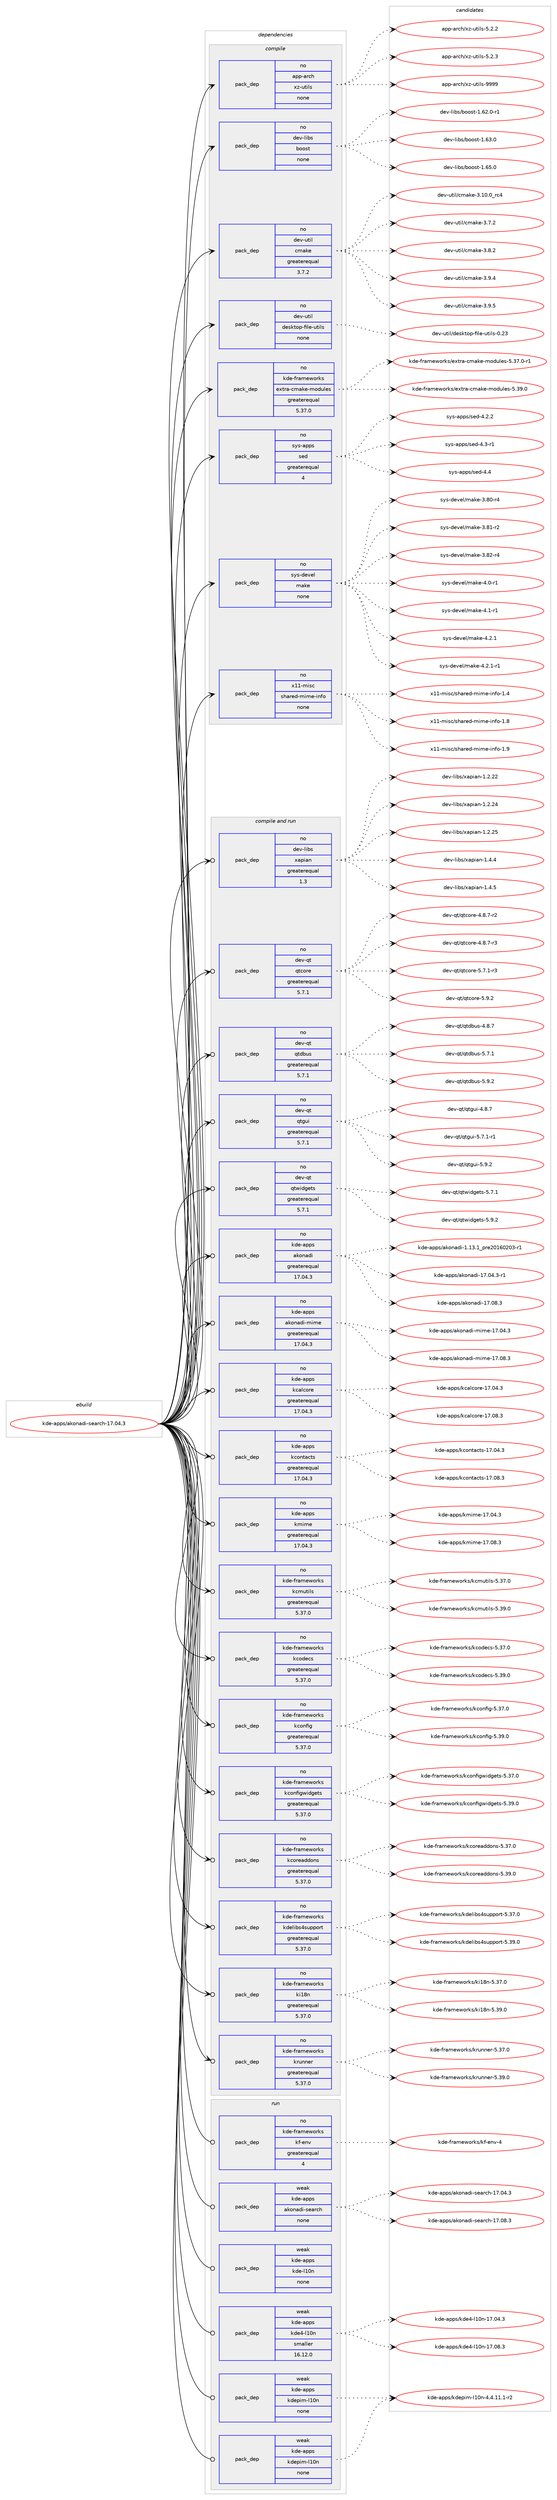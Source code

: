 digraph prolog {

# *************
# Graph options
# *************

newrank=true;
concentrate=true;
compound=true;
graph [rankdir=LR,fontname=Helvetica,fontsize=10,ranksep=1.5];#, ranksep=2.5, nodesep=0.2];
edge  [arrowhead=vee];
node  [fontname=Helvetica,fontsize=10];

# **********
# The ebuild
# **********

subgraph cluster_leftcol {
color=gray;
rank=same;
label=<<i>ebuild</i>>;
id [label="kde-apps/akonadi-search-17.04.3", color=red, width=4, href="../kde-apps/akonadi-search-17.04.3.svg"];
}

# ****************
# The dependencies
# ****************

subgraph cluster_midcol {
color=gray;
label=<<i>dependencies</i>>;
subgraph cluster_compile {
fillcolor="#eeeeee";
style=filled;
label=<<i>compile</i>>;
subgraph pack226212 {
dependency313511 [label=<<TABLE BORDER="0" CELLBORDER="1" CELLSPACING="0" CELLPADDING="4" WIDTH="220"><TR><TD ROWSPAN="6" CELLPADDING="30">pack_dep</TD></TR><TR><TD WIDTH="110">no</TD></TR><TR><TD>app-arch</TD></TR><TR><TD>xz-utils</TD></TR><TR><TD>none</TD></TR><TR><TD></TD></TR></TABLE>>, shape=none, color=blue];
}
id:e -> dependency313511:w [weight=20,style="solid",arrowhead="vee"];
subgraph pack226213 {
dependency313512 [label=<<TABLE BORDER="0" CELLBORDER="1" CELLSPACING="0" CELLPADDING="4" WIDTH="220"><TR><TD ROWSPAN="6" CELLPADDING="30">pack_dep</TD></TR><TR><TD WIDTH="110">no</TD></TR><TR><TD>dev-libs</TD></TR><TR><TD>boost</TD></TR><TR><TD>none</TD></TR><TR><TD></TD></TR></TABLE>>, shape=none, color=blue];
}
id:e -> dependency313512:w [weight=20,style="solid",arrowhead="vee"];
subgraph pack226214 {
dependency313513 [label=<<TABLE BORDER="0" CELLBORDER="1" CELLSPACING="0" CELLPADDING="4" WIDTH="220"><TR><TD ROWSPAN="6" CELLPADDING="30">pack_dep</TD></TR><TR><TD WIDTH="110">no</TD></TR><TR><TD>dev-util</TD></TR><TR><TD>cmake</TD></TR><TR><TD>greaterequal</TD></TR><TR><TD>3.7.2</TD></TR></TABLE>>, shape=none, color=blue];
}
id:e -> dependency313513:w [weight=20,style="solid",arrowhead="vee"];
subgraph pack226215 {
dependency313514 [label=<<TABLE BORDER="0" CELLBORDER="1" CELLSPACING="0" CELLPADDING="4" WIDTH="220"><TR><TD ROWSPAN="6" CELLPADDING="30">pack_dep</TD></TR><TR><TD WIDTH="110">no</TD></TR><TR><TD>dev-util</TD></TR><TR><TD>desktop-file-utils</TD></TR><TR><TD>none</TD></TR><TR><TD></TD></TR></TABLE>>, shape=none, color=blue];
}
id:e -> dependency313514:w [weight=20,style="solid",arrowhead="vee"];
subgraph pack226216 {
dependency313515 [label=<<TABLE BORDER="0" CELLBORDER="1" CELLSPACING="0" CELLPADDING="4" WIDTH="220"><TR><TD ROWSPAN="6" CELLPADDING="30">pack_dep</TD></TR><TR><TD WIDTH="110">no</TD></TR><TR><TD>kde-frameworks</TD></TR><TR><TD>extra-cmake-modules</TD></TR><TR><TD>greaterequal</TD></TR><TR><TD>5.37.0</TD></TR></TABLE>>, shape=none, color=blue];
}
id:e -> dependency313515:w [weight=20,style="solid",arrowhead="vee"];
subgraph pack226217 {
dependency313516 [label=<<TABLE BORDER="0" CELLBORDER="1" CELLSPACING="0" CELLPADDING="4" WIDTH="220"><TR><TD ROWSPAN="6" CELLPADDING="30">pack_dep</TD></TR><TR><TD WIDTH="110">no</TD></TR><TR><TD>sys-apps</TD></TR><TR><TD>sed</TD></TR><TR><TD>greaterequal</TD></TR><TR><TD>4</TD></TR></TABLE>>, shape=none, color=blue];
}
id:e -> dependency313516:w [weight=20,style="solid",arrowhead="vee"];
subgraph pack226218 {
dependency313517 [label=<<TABLE BORDER="0" CELLBORDER="1" CELLSPACING="0" CELLPADDING="4" WIDTH="220"><TR><TD ROWSPAN="6" CELLPADDING="30">pack_dep</TD></TR><TR><TD WIDTH="110">no</TD></TR><TR><TD>sys-devel</TD></TR><TR><TD>make</TD></TR><TR><TD>none</TD></TR><TR><TD></TD></TR></TABLE>>, shape=none, color=blue];
}
id:e -> dependency313517:w [weight=20,style="solid",arrowhead="vee"];
subgraph pack226219 {
dependency313518 [label=<<TABLE BORDER="0" CELLBORDER="1" CELLSPACING="0" CELLPADDING="4" WIDTH="220"><TR><TD ROWSPAN="6" CELLPADDING="30">pack_dep</TD></TR><TR><TD WIDTH="110">no</TD></TR><TR><TD>x11-misc</TD></TR><TR><TD>shared-mime-info</TD></TR><TR><TD>none</TD></TR><TR><TD></TD></TR></TABLE>>, shape=none, color=blue];
}
id:e -> dependency313518:w [weight=20,style="solid",arrowhead="vee"];
}
subgraph cluster_compileandrun {
fillcolor="#eeeeee";
style=filled;
label=<<i>compile and run</i>>;
subgraph pack226220 {
dependency313519 [label=<<TABLE BORDER="0" CELLBORDER="1" CELLSPACING="0" CELLPADDING="4" WIDTH="220"><TR><TD ROWSPAN="6" CELLPADDING="30">pack_dep</TD></TR><TR><TD WIDTH="110">no</TD></TR><TR><TD>dev-libs</TD></TR><TR><TD>xapian</TD></TR><TR><TD>greaterequal</TD></TR><TR><TD>1.3</TD></TR></TABLE>>, shape=none, color=blue];
}
id:e -> dependency313519:w [weight=20,style="solid",arrowhead="odotvee"];
subgraph pack226221 {
dependency313520 [label=<<TABLE BORDER="0" CELLBORDER="1" CELLSPACING="0" CELLPADDING="4" WIDTH="220"><TR><TD ROWSPAN="6" CELLPADDING="30">pack_dep</TD></TR><TR><TD WIDTH="110">no</TD></TR><TR><TD>dev-qt</TD></TR><TR><TD>qtcore</TD></TR><TR><TD>greaterequal</TD></TR><TR><TD>5.7.1</TD></TR></TABLE>>, shape=none, color=blue];
}
id:e -> dependency313520:w [weight=20,style="solid",arrowhead="odotvee"];
subgraph pack226222 {
dependency313521 [label=<<TABLE BORDER="0" CELLBORDER="1" CELLSPACING="0" CELLPADDING="4" WIDTH="220"><TR><TD ROWSPAN="6" CELLPADDING="30">pack_dep</TD></TR><TR><TD WIDTH="110">no</TD></TR><TR><TD>dev-qt</TD></TR><TR><TD>qtdbus</TD></TR><TR><TD>greaterequal</TD></TR><TR><TD>5.7.1</TD></TR></TABLE>>, shape=none, color=blue];
}
id:e -> dependency313521:w [weight=20,style="solid",arrowhead="odotvee"];
subgraph pack226223 {
dependency313522 [label=<<TABLE BORDER="0" CELLBORDER="1" CELLSPACING="0" CELLPADDING="4" WIDTH="220"><TR><TD ROWSPAN="6" CELLPADDING="30">pack_dep</TD></TR><TR><TD WIDTH="110">no</TD></TR><TR><TD>dev-qt</TD></TR><TR><TD>qtgui</TD></TR><TR><TD>greaterequal</TD></TR><TR><TD>5.7.1</TD></TR></TABLE>>, shape=none, color=blue];
}
id:e -> dependency313522:w [weight=20,style="solid",arrowhead="odotvee"];
subgraph pack226224 {
dependency313523 [label=<<TABLE BORDER="0" CELLBORDER="1" CELLSPACING="0" CELLPADDING="4" WIDTH="220"><TR><TD ROWSPAN="6" CELLPADDING="30">pack_dep</TD></TR><TR><TD WIDTH="110">no</TD></TR><TR><TD>dev-qt</TD></TR><TR><TD>qtwidgets</TD></TR><TR><TD>greaterequal</TD></TR><TR><TD>5.7.1</TD></TR></TABLE>>, shape=none, color=blue];
}
id:e -> dependency313523:w [weight=20,style="solid",arrowhead="odotvee"];
subgraph pack226225 {
dependency313524 [label=<<TABLE BORDER="0" CELLBORDER="1" CELLSPACING="0" CELLPADDING="4" WIDTH="220"><TR><TD ROWSPAN="6" CELLPADDING="30">pack_dep</TD></TR><TR><TD WIDTH="110">no</TD></TR><TR><TD>kde-apps</TD></TR><TR><TD>akonadi</TD></TR><TR><TD>greaterequal</TD></TR><TR><TD>17.04.3</TD></TR></TABLE>>, shape=none, color=blue];
}
id:e -> dependency313524:w [weight=20,style="solid",arrowhead="odotvee"];
subgraph pack226226 {
dependency313525 [label=<<TABLE BORDER="0" CELLBORDER="1" CELLSPACING="0" CELLPADDING="4" WIDTH="220"><TR><TD ROWSPAN="6" CELLPADDING="30">pack_dep</TD></TR><TR><TD WIDTH="110">no</TD></TR><TR><TD>kde-apps</TD></TR><TR><TD>akonadi-mime</TD></TR><TR><TD>greaterequal</TD></TR><TR><TD>17.04.3</TD></TR></TABLE>>, shape=none, color=blue];
}
id:e -> dependency313525:w [weight=20,style="solid",arrowhead="odotvee"];
subgraph pack226227 {
dependency313526 [label=<<TABLE BORDER="0" CELLBORDER="1" CELLSPACING="0" CELLPADDING="4" WIDTH="220"><TR><TD ROWSPAN="6" CELLPADDING="30">pack_dep</TD></TR><TR><TD WIDTH="110">no</TD></TR><TR><TD>kde-apps</TD></TR><TR><TD>kcalcore</TD></TR><TR><TD>greaterequal</TD></TR><TR><TD>17.04.3</TD></TR></TABLE>>, shape=none, color=blue];
}
id:e -> dependency313526:w [weight=20,style="solid",arrowhead="odotvee"];
subgraph pack226228 {
dependency313527 [label=<<TABLE BORDER="0" CELLBORDER="1" CELLSPACING="0" CELLPADDING="4" WIDTH="220"><TR><TD ROWSPAN="6" CELLPADDING="30">pack_dep</TD></TR><TR><TD WIDTH="110">no</TD></TR><TR><TD>kde-apps</TD></TR><TR><TD>kcontacts</TD></TR><TR><TD>greaterequal</TD></TR><TR><TD>17.04.3</TD></TR></TABLE>>, shape=none, color=blue];
}
id:e -> dependency313527:w [weight=20,style="solid",arrowhead="odotvee"];
subgraph pack226229 {
dependency313528 [label=<<TABLE BORDER="0" CELLBORDER="1" CELLSPACING="0" CELLPADDING="4" WIDTH="220"><TR><TD ROWSPAN="6" CELLPADDING="30">pack_dep</TD></TR><TR><TD WIDTH="110">no</TD></TR><TR><TD>kde-apps</TD></TR><TR><TD>kmime</TD></TR><TR><TD>greaterequal</TD></TR><TR><TD>17.04.3</TD></TR></TABLE>>, shape=none, color=blue];
}
id:e -> dependency313528:w [weight=20,style="solid",arrowhead="odotvee"];
subgraph pack226230 {
dependency313529 [label=<<TABLE BORDER="0" CELLBORDER="1" CELLSPACING="0" CELLPADDING="4" WIDTH="220"><TR><TD ROWSPAN="6" CELLPADDING="30">pack_dep</TD></TR><TR><TD WIDTH="110">no</TD></TR><TR><TD>kde-frameworks</TD></TR><TR><TD>kcmutils</TD></TR><TR><TD>greaterequal</TD></TR><TR><TD>5.37.0</TD></TR></TABLE>>, shape=none, color=blue];
}
id:e -> dependency313529:w [weight=20,style="solid",arrowhead="odotvee"];
subgraph pack226231 {
dependency313530 [label=<<TABLE BORDER="0" CELLBORDER="1" CELLSPACING="0" CELLPADDING="4" WIDTH="220"><TR><TD ROWSPAN="6" CELLPADDING="30">pack_dep</TD></TR><TR><TD WIDTH="110">no</TD></TR><TR><TD>kde-frameworks</TD></TR><TR><TD>kcodecs</TD></TR><TR><TD>greaterequal</TD></TR><TR><TD>5.37.0</TD></TR></TABLE>>, shape=none, color=blue];
}
id:e -> dependency313530:w [weight=20,style="solid",arrowhead="odotvee"];
subgraph pack226232 {
dependency313531 [label=<<TABLE BORDER="0" CELLBORDER="1" CELLSPACING="0" CELLPADDING="4" WIDTH="220"><TR><TD ROWSPAN="6" CELLPADDING="30">pack_dep</TD></TR><TR><TD WIDTH="110">no</TD></TR><TR><TD>kde-frameworks</TD></TR><TR><TD>kconfig</TD></TR><TR><TD>greaterequal</TD></TR><TR><TD>5.37.0</TD></TR></TABLE>>, shape=none, color=blue];
}
id:e -> dependency313531:w [weight=20,style="solid",arrowhead="odotvee"];
subgraph pack226233 {
dependency313532 [label=<<TABLE BORDER="0" CELLBORDER="1" CELLSPACING="0" CELLPADDING="4" WIDTH="220"><TR><TD ROWSPAN="6" CELLPADDING="30">pack_dep</TD></TR><TR><TD WIDTH="110">no</TD></TR><TR><TD>kde-frameworks</TD></TR><TR><TD>kconfigwidgets</TD></TR><TR><TD>greaterequal</TD></TR><TR><TD>5.37.0</TD></TR></TABLE>>, shape=none, color=blue];
}
id:e -> dependency313532:w [weight=20,style="solid",arrowhead="odotvee"];
subgraph pack226234 {
dependency313533 [label=<<TABLE BORDER="0" CELLBORDER="1" CELLSPACING="0" CELLPADDING="4" WIDTH="220"><TR><TD ROWSPAN="6" CELLPADDING="30">pack_dep</TD></TR><TR><TD WIDTH="110">no</TD></TR><TR><TD>kde-frameworks</TD></TR><TR><TD>kcoreaddons</TD></TR><TR><TD>greaterequal</TD></TR><TR><TD>5.37.0</TD></TR></TABLE>>, shape=none, color=blue];
}
id:e -> dependency313533:w [weight=20,style="solid",arrowhead="odotvee"];
subgraph pack226235 {
dependency313534 [label=<<TABLE BORDER="0" CELLBORDER="1" CELLSPACING="0" CELLPADDING="4" WIDTH="220"><TR><TD ROWSPAN="6" CELLPADDING="30">pack_dep</TD></TR><TR><TD WIDTH="110">no</TD></TR><TR><TD>kde-frameworks</TD></TR><TR><TD>kdelibs4support</TD></TR><TR><TD>greaterequal</TD></TR><TR><TD>5.37.0</TD></TR></TABLE>>, shape=none, color=blue];
}
id:e -> dependency313534:w [weight=20,style="solid",arrowhead="odotvee"];
subgraph pack226236 {
dependency313535 [label=<<TABLE BORDER="0" CELLBORDER="1" CELLSPACING="0" CELLPADDING="4" WIDTH="220"><TR><TD ROWSPAN="6" CELLPADDING="30">pack_dep</TD></TR><TR><TD WIDTH="110">no</TD></TR><TR><TD>kde-frameworks</TD></TR><TR><TD>ki18n</TD></TR><TR><TD>greaterequal</TD></TR><TR><TD>5.37.0</TD></TR></TABLE>>, shape=none, color=blue];
}
id:e -> dependency313535:w [weight=20,style="solid",arrowhead="odotvee"];
subgraph pack226237 {
dependency313536 [label=<<TABLE BORDER="0" CELLBORDER="1" CELLSPACING="0" CELLPADDING="4" WIDTH="220"><TR><TD ROWSPAN="6" CELLPADDING="30">pack_dep</TD></TR><TR><TD WIDTH="110">no</TD></TR><TR><TD>kde-frameworks</TD></TR><TR><TD>krunner</TD></TR><TR><TD>greaterequal</TD></TR><TR><TD>5.37.0</TD></TR></TABLE>>, shape=none, color=blue];
}
id:e -> dependency313536:w [weight=20,style="solid",arrowhead="odotvee"];
}
subgraph cluster_run {
fillcolor="#eeeeee";
style=filled;
label=<<i>run</i>>;
subgraph pack226238 {
dependency313537 [label=<<TABLE BORDER="0" CELLBORDER="1" CELLSPACING="0" CELLPADDING="4" WIDTH="220"><TR><TD ROWSPAN="6" CELLPADDING="30">pack_dep</TD></TR><TR><TD WIDTH="110">no</TD></TR><TR><TD>kde-frameworks</TD></TR><TR><TD>kf-env</TD></TR><TR><TD>greaterequal</TD></TR><TR><TD>4</TD></TR></TABLE>>, shape=none, color=blue];
}
id:e -> dependency313537:w [weight=20,style="solid",arrowhead="odot"];
subgraph pack226239 {
dependency313538 [label=<<TABLE BORDER="0" CELLBORDER="1" CELLSPACING="0" CELLPADDING="4" WIDTH="220"><TR><TD ROWSPAN="6" CELLPADDING="30">pack_dep</TD></TR><TR><TD WIDTH="110">weak</TD></TR><TR><TD>kde-apps</TD></TR><TR><TD>akonadi-search</TD></TR><TR><TD>none</TD></TR><TR><TD></TD></TR></TABLE>>, shape=none, color=blue];
}
id:e -> dependency313538:w [weight=20,style="solid",arrowhead="odot"];
subgraph pack226240 {
dependency313539 [label=<<TABLE BORDER="0" CELLBORDER="1" CELLSPACING="0" CELLPADDING="4" WIDTH="220"><TR><TD ROWSPAN="6" CELLPADDING="30">pack_dep</TD></TR><TR><TD WIDTH="110">weak</TD></TR><TR><TD>kde-apps</TD></TR><TR><TD>kde-l10n</TD></TR><TR><TD>none</TD></TR><TR><TD></TD></TR></TABLE>>, shape=none, color=blue];
}
id:e -> dependency313539:w [weight=20,style="solid",arrowhead="odot"];
subgraph pack226241 {
dependency313540 [label=<<TABLE BORDER="0" CELLBORDER="1" CELLSPACING="0" CELLPADDING="4" WIDTH="220"><TR><TD ROWSPAN="6" CELLPADDING="30">pack_dep</TD></TR><TR><TD WIDTH="110">weak</TD></TR><TR><TD>kde-apps</TD></TR><TR><TD>kde4-l10n</TD></TR><TR><TD>smaller</TD></TR><TR><TD>16.12.0</TD></TR></TABLE>>, shape=none, color=blue];
}
id:e -> dependency313540:w [weight=20,style="solid",arrowhead="odot"];
subgraph pack226242 {
dependency313541 [label=<<TABLE BORDER="0" CELLBORDER="1" CELLSPACING="0" CELLPADDING="4" WIDTH="220"><TR><TD ROWSPAN="6" CELLPADDING="30">pack_dep</TD></TR><TR><TD WIDTH="110">weak</TD></TR><TR><TD>kde-apps</TD></TR><TR><TD>kdepim-l10n</TD></TR><TR><TD>none</TD></TR><TR><TD></TD></TR></TABLE>>, shape=none, color=blue];
}
id:e -> dependency313541:w [weight=20,style="solid",arrowhead="odot"];
subgraph pack226243 {
dependency313542 [label=<<TABLE BORDER="0" CELLBORDER="1" CELLSPACING="0" CELLPADDING="4" WIDTH="220"><TR><TD ROWSPAN="6" CELLPADDING="30">pack_dep</TD></TR><TR><TD WIDTH="110">weak</TD></TR><TR><TD>kde-apps</TD></TR><TR><TD>kdepim-l10n</TD></TR><TR><TD>none</TD></TR><TR><TD></TD></TR></TABLE>>, shape=none, color=blue];
}
id:e -> dependency313542:w [weight=20,style="solid",arrowhead="odot"];
}
}

# **************
# The candidates
# **************

subgraph cluster_choices {
rank=same;
color=gray;
label=<<i>candidates</i>>;

subgraph choice226212 {
color=black;
nodesep=1;
choice971121124597114991044712012245117116105108115455346504650 [label="app-arch/xz-utils-5.2.2", color=red, width=4,href="../app-arch/xz-utils-5.2.2.svg"];
choice971121124597114991044712012245117116105108115455346504651 [label="app-arch/xz-utils-5.2.3", color=red, width=4,href="../app-arch/xz-utils-5.2.3.svg"];
choice9711211245971149910447120122451171161051081154557575757 [label="app-arch/xz-utils-9999", color=red, width=4,href="../app-arch/xz-utils-9999.svg"];
dependency313511:e -> choice971121124597114991044712012245117116105108115455346504650:w [style=dotted,weight="100"];
dependency313511:e -> choice971121124597114991044712012245117116105108115455346504651:w [style=dotted,weight="100"];
dependency313511:e -> choice9711211245971149910447120122451171161051081154557575757:w [style=dotted,weight="100"];
}
subgraph choice226213 {
color=black;
nodesep=1;
choice10010111845108105981154798111111115116454946545046484511449 [label="dev-libs/boost-1.62.0-r1", color=red, width=4,href="../dev-libs/boost-1.62.0-r1.svg"];
choice1001011184510810598115479811111111511645494654514648 [label="dev-libs/boost-1.63.0", color=red, width=4,href="../dev-libs/boost-1.63.0.svg"];
choice1001011184510810598115479811111111511645494654534648 [label="dev-libs/boost-1.65.0", color=red, width=4,href="../dev-libs/boost-1.65.0.svg"];
dependency313512:e -> choice10010111845108105981154798111111115116454946545046484511449:w [style=dotted,weight="100"];
dependency313512:e -> choice1001011184510810598115479811111111511645494654514648:w [style=dotted,weight="100"];
dependency313512:e -> choice1001011184510810598115479811111111511645494654534648:w [style=dotted,weight="100"];
}
subgraph choice226214 {
color=black;
nodesep=1;
choice1001011184511711610510847991099710710145514649484648951149952 [label="dev-util/cmake-3.10.0_rc4", color=red, width=4,href="../dev-util/cmake-3.10.0_rc4.svg"];
choice10010111845117116105108479910997107101455146554650 [label="dev-util/cmake-3.7.2", color=red, width=4,href="../dev-util/cmake-3.7.2.svg"];
choice10010111845117116105108479910997107101455146564650 [label="dev-util/cmake-3.8.2", color=red, width=4,href="../dev-util/cmake-3.8.2.svg"];
choice10010111845117116105108479910997107101455146574652 [label="dev-util/cmake-3.9.4", color=red, width=4,href="../dev-util/cmake-3.9.4.svg"];
choice10010111845117116105108479910997107101455146574653 [label="dev-util/cmake-3.9.5", color=red, width=4,href="../dev-util/cmake-3.9.5.svg"];
dependency313513:e -> choice1001011184511711610510847991099710710145514649484648951149952:w [style=dotted,weight="100"];
dependency313513:e -> choice10010111845117116105108479910997107101455146554650:w [style=dotted,weight="100"];
dependency313513:e -> choice10010111845117116105108479910997107101455146564650:w [style=dotted,weight="100"];
dependency313513:e -> choice10010111845117116105108479910997107101455146574652:w [style=dotted,weight="100"];
dependency313513:e -> choice10010111845117116105108479910997107101455146574653:w [style=dotted,weight="100"];
}
subgraph choice226215 {
color=black;
nodesep=1;
choice100101118451171161051084710010111510711611111245102105108101451171161051081154548465051 [label="dev-util/desktop-file-utils-0.23", color=red, width=4,href="../dev-util/desktop-file-utils-0.23.svg"];
dependency313514:e -> choice100101118451171161051084710010111510711611111245102105108101451171161051081154548465051:w [style=dotted,weight="100"];
}
subgraph choice226216 {
color=black;
nodesep=1;
choice1071001014510211497109101119111114107115471011201161149745991099710710145109111100117108101115455346515546484511449 [label="kde-frameworks/extra-cmake-modules-5.37.0-r1", color=red, width=4,href="../kde-frameworks/extra-cmake-modules-5.37.0-r1.svg"];
choice107100101451021149710910111911111410711547101120116114974599109971071014510911110011710810111545534651574648 [label="kde-frameworks/extra-cmake-modules-5.39.0", color=red, width=4,href="../kde-frameworks/extra-cmake-modules-5.39.0.svg"];
dependency313515:e -> choice1071001014510211497109101119111114107115471011201161149745991099710710145109111100117108101115455346515546484511449:w [style=dotted,weight="100"];
dependency313515:e -> choice107100101451021149710910111911111410711547101120116114974599109971071014510911110011710810111545534651574648:w [style=dotted,weight="100"];
}
subgraph choice226217 {
color=black;
nodesep=1;
choice115121115459711211211547115101100455246504650 [label="sys-apps/sed-4.2.2", color=red, width=4,href="../sys-apps/sed-4.2.2.svg"];
choice115121115459711211211547115101100455246514511449 [label="sys-apps/sed-4.3-r1", color=red, width=4,href="../sys-apps/sed-4.3-r1.svg"];
choice11512111545971121121154711510110045524652 [label="sys-apps/sed-4.4", color=red, width=4,href="../sys-apps/sed-4.4.svg"];
dependency313516:e -> choice115121115459711211211547115101100455246504650:w [style=dotted,weight="100"];
dependency313516:e -> choice115121115459711211211547115101100455246514511449:w [style=dotted,weight="100"];
dependency313516:e -> choice11512111545971121121154711510110045524652:w [style=dotted,weight="100"];
}
subgraph choice226218 {
color=black;
nodesep=1;
choice11512111545100101118101108471099710710145514656484511452 [label="sys-devel/make-3.80-r4", color=red, width=4,href="../sys-devel/make-3.80-r4.svg"];
choice11512111545100101118101108471099710710145514656494511450 [label="sys-devel/make-3.81-r2", color=red, width=4,href="../sys-devel/make-3.81-r2.svg"];
choice11512111545100101118101108471099710710145514656504511452 [label="sys-devel/make-3.82-r4", color=red, width=4,href="../sys-devel/make-3.82-r4.svg"];
choice115121115451001011181011084710997107101455246484511449 [label="sys-devel/make-4.0-r1", color=red, width=4,href="../sys-devel/make-4.0-r1.svg"];
choice115121115451001011181011084710997107101455246494511449 [label="sys-devel/make-4.1-r1", color=red, width=4,href="../sys-devel/make-4.1-r1.svg"];
choice115121115451001011181011084710997107101455246504649 [label="sys-devel/make-4.2.1", color=red, width=4,href="../sys-devel/make-4.2.1.svg"];
choice1151211154510010111810110847109971071014552465046494511449 [label="sys-devel/make-4.2.1-r1", color=red, width=4,href="../sys-devel/make-4.2.1-r1.svg"];
dependency313517:e -> choice11512111545100101118101108471099710710145514656484511452:w [style=dotted,weight="100"];
dependency313517:e -> choice11512111545100101118101108471099710710145514656494511450:w [style=dotted,weight="100"];
dependency313517:e -> choice11512111545100101118101108471099710710145514656504511452:w [style=dotted,weight="100"];
dependency313517:e -> choice115121115451001011181011084710997107101455246484511449:w [style=dotted,weight="100"];
dependency313517:e -> choice115121115451001011181011084710997107101455246494511449:w [style=dotted,weight="100"];
dependency313517:e -> choice115121115451001011181011084710997107101455246504649:w [style=dotted,weight="100"];
dependency313517:e -> choice1151211154510010111810110847109971071014552465046494511449:w [style=dotted,weight="100"];
}
subgraph choice226219 {
color=black;
nodesep=1;
choice120494945109105115994711510497114101100451091051091014510511010211145494652 [label="x11-misc/shared-mime-info-1.4", color=red, width=4,href="../x11-misc/shared-mime-info-1.4.svg"];
choice120494945109105115994711510497114101100451091051091014510511010211145494656 [label="x11-misc/shared-mime-info-1.8", color=red, width=4,href="../x11-misc/shared-mime-info-1.8.svg"];
choice120494945109105115994711510497114101100451091051091014510511010211145494657 [label="x11-misc/shared-mime-info-1.9", color=red, width=4,href="../x11-misc/shared-mime-info-1.9.svg"];
dependency313518:e -> choice120494945109105115994711510497114101100451091051091014510511010211145494652:w [style=dotted,weight="100"];
dependency313518:e -> choice120494945109105115994711510497114101100451091051091014510511010211145494656:w [style=dotted,weight="100"];
dependency313518:e -> choice120494945109105115994711510497114101100451091051091014510511010211145494657:w [style=dotted,weight="100"];
}
subgraph choice226220 {
color=black;
nodesep=1;
choice100101118451081059811547120971121059711045494650465050 [label="dev-libs/xapian-1.2.22", color=red, width=4,href="../dev-libs/xapian-1.2.22.svg"];
choice100101118451081059811547120971121059711045494650465052 [label="dev-libs/xapian-1.2.24", color=red, width=4,href="../dev-libs/xapian-1.2.24.svg"];
choice100101118451081059811547120971121059711045494650465053 [label="dev-libs/xapian-1.2.25", color=red, width=4,href="../dev-libs/xapian-1.2.25.svg"];
choice1001011184510810598115471209711210597110454946524652 [label="dev-libs/xapian-1.4.4", color=red, width=4,href="../dev-libs/xapian-1.4.4.svg"];
choice1001011184510810598115471209711210597110454946524653 [label="dev-libs/xapian-1.4.5", color=red, width=4,href="../dev-libs/xapian-1.4.5.svg"];
dependency313519:e -> choice100101118451081059811547120971121059711045494650465050:w [style=dotted,weight="100"];
dependency313519:e -> choice100101118451081059811547120971121059711045494650465052:w [style=dotted,weight="100"];
dependency313519:e -> choice100101118451081059811547120971121059711045494650465053:w [style=dotted,weight="100"];
dependency313519:e -> choice1001011184510810598115471209711210597110454946524652:w [style=dotted,weight="100"];
dependency313519:e -> choice1001011184510810598115471209711210597110454946524653:w [style=dotted,weight="100"];
}
subgraph choice226221 {
color=black;
nodesep=1;
choice1001011184511311647113116991111141014552465646554511450 [label="dev-qt/qtcore-4.8.7-r2", color=red, width=4,href="../dev-qt/qtcore-4.8.7-r2.svg"];
choice1001011184511311647113116991111141014552465646554511451 [label="dev-qt/qtcore-4.8.7-r3", color=red, width=4,href="../dev-qt/qtcore-4.8.7-r3.svg"];
choice1001011184511311647113116991111141014553465546494511451 [label="dev-qt/qtcore-5.7.1-r3", color=red, width=4,href="../dev-qt/qtcore-5.7.1-r3.svg"];
choice100101118451131164711311699111114101455346574650 [label="dev-qt/qtcore-5.9.2", color=red, width=4,href="../dev-qt/qtcore-5.9.2.svg"];
dependency313520:e -> choice1001011184511311647113116991111141014552465646554511450:w [style=dotted,weight="100"];
dependency313520:e -> choice1001011184511311647113116991111141014552465646554511451:w [style=dotted,weight="100"];
dependency313520:e -> choice1001011184511311647113116991111141014553465546494511451:w [style=dotted,weight="100"];
dependency313520:e -> choice100101118451131164711311699111114101455346574650:w [style=dotted,weight="100"];
}
subgraph choice226222 {
color=black;
nodesep=1;
choice100101118451131164711311610098117115455246564655 [label="dev-qt/qtdbus-4.8.7", color=red, width=4,href="../dev-qt/qtdbus-4.8.7.svg"];
choice100101118451131164711311610098117115455346554649 [label="dev-qt/qtdbus-5.7.1", color=red, width=4,href="../dev-qt/qtdbus-5.7.1.svg"];
choice100101118451131164711311610098117115455346574650 [label="dev-qt/qtdbus-5.9.2", color=red, width=4,href="../dev-qt/qtdbus-5.9.2.svg"];
dependency313521:e -> choice100101118451131164711311610098117115455246564655:w [style=dotted,weight="100"];
dependency313521:e -> choice100101118451131164711311610098117115455346554649:w [style=dotted,weight="100"];
dependency313521:e -> choice100101118451131164711311610098117115455346574650:w [style=dotted,weight="100"];
}
subgraph choice226223 {
color=black;
nodesep=1;
choice1001011184511311647113116103117105455246564655 [label="dev-qt/qtgui-4.8.7", color=red, width=4,href="../dev-qt/qtgui-4.8.7.svg"];
choice10010111845113116471131161031171054553465546494511449 [label="dev-qt/qtgui-5.7.1-r1", color=red, width=4,href="../dev-qt/qtgui-5.7.1-r1.svg"];
choice1001011184511311647113116103117105455346574650 [label="dev-qt/qtgui-5.9.2", color=red, width=4,href="../dev-qt/qtgui-5.9.2.svg"];
dependency313522:e -> choice1001011184511311647113116103117105455246564655:w [style=dotted,weight="100"];
dependency313522:e -> choice10010111845113116471131161031171054553465546494511449:w [style=dotted,weight="100"];
dependency313522:e -> choice1001011184511311647113116103117105455346574650:w [style=dotted,weight="100"];
}
subgraph choice226224 {
color=black;
nodesep=1;
choice1001011184511311647113116119105100103101116115455346554649 [label="dev-qt/qtwidgets-5.7.1", color=red, width=4,href="../dev-qt/qtwidgets-5.7.1.svg"];
choice1001011184511311647113116119105100103101116115455346574650 [label="dev-qt/qtwidgets-5.9.2", color=red, width=4,href="../dev-qt/qtwidgets-5.9.2.svg"];
dependency313523:e -> choice1001011184511311647113116119105100103101116115455346554649:w [style=dotted,weight="100"];
dependency313523:e -> choice1001011184511311647113116119105100103101116115455346574650:w [style=dotted,weight="100"];
}
subgraph choice226225 {
color=black;
nodesep=1;
choice1071001014597112112115479710711111097100105454946495146499511211410150484954485048514511449 [label="kde-apps/akonadi-1.13.1_pre20160203-r1", color=red, width=4,href="../kde-apps/akonadi-1.13.1_pre20160203-r1.svg"];
choice107100101459711211211547971071111109710010545495546485246514511449 [label="kde-apps/akonadi-17.04.3-r1", color=red, width=4,href="../kde-apps/akonadi-17.04.3-r1.svg"];
choice10710010145971121121154797107111110971001054549554648564651 [label="kde-apps/akonadi-17.08.3", color=red, width=4,href="../kde-apps/akonadi-17.08.3.svg"];
dependency313524:e -> choice1071001014597112112115479710711111097100105454946495146499511211410150484954485048514511449:w [style=dotted,weight="100"];
dependency313524:e -> choice107100101459711211211547971071111109710010545495546485246514511449:w [style=dotted,weight="100"];
dependency313524:e -> choice10710010145971121121154797107111110971001054549554648564651:w [style=dotted,weight="100"];
}
subgraph choice226226 {
color=black;
nodesep=1;
choice1071001014597112112115479710711111097100105451091051091014549554648524651 [label="kde-apps/akonadi-mime-17.04.3", color=red, width=4,href="../kde-apps/akonadi-mime-17.04.3.svg"];
choice1071001014597112112115479710711111097100105451091051091014549554648564651 [label="kde-apps/akonadi-mime-17.08.3", color=red, width=4,href="../kde-apps/akonadi-mime-17.08.3.svg"];
dependency313525:e -> choice1071001014597112112115479710711111097100105451091051091014549554648524651:w [style=dotted,weight="100"];
dependency313525:e -> choice1071001014597112112115479710711111097100105451091051091014549554648564651:w [style=dotted,weight="100"];
}
subgraph choice226227 {
color=black;
nodesep=1;
choice1071001014597112112115471079997108991111141014549554648524651 [label="kde-apps/kcalcore-17.04.3", color=red, width=4,href="../kde-apps/kcalcore-17.04.3.svg"];
choice1071001014597112112115471079997108991111141014549554648564651 [label="kde-apps/kcalcore-17.08.3", color=red, width=4,href="../kde-apps/kcalcore-17.08.3.svg"];
dependency313526:e -> choice1071001014597112112115471079997108991111141014549554648524651:w [style=dotted,weight="100"];
dependency313526:e -> choice1071001014597112112115471079997108991111141014549554648564651:w [style=dotted,weight="100"];
}
subgraph choice226228 {
color=black;
nodesep=1;
choice1071001014597112112115471079911111011697991161154549554648524651 [label="kde-apps/kcontacts-17.04.3", color=red, width=4,href="../kde-apps/kcontacts-17.04.3.svg"];
choice1071001014597112112115471079911111011697991161154549554648564651 [label="kde-apps/kcontacts-17.08.3", color=red, width=4,href="../kde-apps/kcontacts-17.08.3.svg"];
dependency313527:e -> choice1071001014597112112115471079911111011697991161154549554648524651:w [style=dotted,weight="100"];
dependency313527:e -> choice1071001014597112112115471079911111011697991161154549554648564651:w [style=dotted,weight="100"];
}
subgraph choice226229 {
color=black;
nodesep=1;
choice1071001014597112112115471071091051091014549554648524651 [label="kde-apps/kmime-17.04.3", color=red, width=4,href="../kde-apps/kmime-17.04.3.svg"];
choice1071001014597112112115471071091051091014549554648564651 [label="kde-apps/kmime-17.08.3", color=red, width=4,href="../kde-apps/kmime-17.08.3.svg"];
dependency313528:e -> choice1071001014597112112115471071091051091014549554648524651:w [style=dotted,weight="100"];
dependency313528:e -> choice1071001014597112112115471071091051091014549554648564651:w [style=dotted,weight="100"];
}
subgraph choice226230 {
color=black;
nodesep=1;
choice1071001014510211497109101119111114107115471079910911711610510811545534651554648 [label="kde-frameworks/kcmutils-5.37.0", color=red, width=4,href="../kde-frameworks/kcmutils-5.37.0.svg"];
choice1071001014510211497109101119111114107115471079910911711610510811545534651574648 [label="kde-frameworks/kcmutils-5.39.0", color=red, width=4,href="../kde-frameworks/kcmutils-5.39.0.svg"];
dependency313529:e -> choice1071001014510211497109101119111114107115471079910911711610510811545534651554648:w [style=dotted,weight="100"];
dependency313529:e -> choice1071001014510211497109101119111114107115471079910911711610510811545534651574648:w [style=dotted,weight="100"];
}
subgraph choice226231 {
color=black;
nodesep=1;
choice107100101451021149710910111911111410711547107991111001019911545534651554648 [label="kde-frameworks/kcodecs-5.37.0", color=red, width=4,href="../kde-frameworks/kcodecs-5.37.0.svg"];
choice107100101451021149710910111911111410711547107991111001019911545534651574648 [label="kde-frameworks/kcodecs-5.39.0", color=red, width=4,href="../kde-frameworks/kcodecs-5.39.0.svg"];
dependency313530:e -> choice107100101451021149710910111911111410711547107991111001019911545534651554648:w [style=dotted,weight="100"];
dependency313530:e -> choice107100101451021149710910111911111410711547107991111001019911545534651574648:w [style=dotted,weight="100"];
}
subgraph choice226232 {
color=black;
nodesep=1;
choice1071001014510211497109101119111114107115471079911111010210510345534651554648 [label="kde-frameworks/kconfig-5.37.0", color=red, width=4,href="../kde-frameworks/kconfig-5.37.0.svg"];
choice1071001014510211497109101119111114107115471079911111010210510345534651574648 [label="kde-frameworks/kconfig-5.39.0", color=red, width=4,href="../kde-frameworks/kconfig-5.39.0.svg"];
dependency313531:e -> choice1071001014510211497109101119111114107115471079911111010210510345534651554648:w [style=dotted,weight="100"];
dependency313531:e -> choice1071001014510211497109101119111114107115471079911111010210510345534651574648:w [style=dotted,weight="100"];
}
subgraph choice226233 {
color=black;
nodesep=1;
choice1071001014510211497109101119111114107115471079911111010210510311910510010310111611545534651554648 [label="kde-frameworks/kconfigwidgets-5.37.0", color=red, width=4,href="../kde-frameworks/kconfigwidgets-5.37.0.svg"];
choice1071001014510211497109101119111114107115471079911111010210510311910510010310111611545534651574648 [label="kde-frameworks/kconfigwidgets-5.39.0", color=red, width=4,href="../kde-frameworks/kconfigwidgets-5.39.0.svg"];
dependency313532:e -> choice1071001014510211497109101119111114107115471079911111010210510311910510010310111611545534651554648:w [style=dotted,weight="100"];
dependency313532:e -> choice1071001014510211497109101119111114107115471079911111010210510311910510010310111611545534651574648:w [style=dotted,weight="100"];
}
subgraph choice226234 {
color=black;
nodesep=1;
choice107100101451021149710910111911111410711547107991111141019710010011111011545534651554648 [label="kde-frameworks/kcoreaddons-5.37.0", color=red, width=4,href="../kde-frameworks/kcoreaddons-5.37.0.svg"];
choice107100101451021149710910111911111410711547107991111141019710010011111011545534651574648 [label="kde-frameworks/kcoreaddons-5.39.0", color=red, width=4,href="../kde-frameworks/kcoreaddons-5.39.0.svg"];
dependency313533:e -> choice107100101451021149710910111911111410711547107991111141019710010011111011545534651554648:w [style=dotted,weight="100"];
dependency313533:e -> choice107100101451021149710910111911111410711547107991111141019710010011111011545534651574648:w [style=dotted,weight="100"];
}
subgraph choice226235 {
color=black;
nodesep=1;
choice107100101451021149710910111911111410711547107100101108105981155211511711211211111411645534651554648 [label="kde-frameworks/kdelibs4support-5.37.0", color=red, width=4,href="../kde-frameworks/kdelibs4support-5.37.0.svg"];
choice107100101451021149710910111911111410711547107100101108105981155211511711211211111411645534651574648 [label="kde-frameworks/kdelibs4support-5.39.0", color=red, width=4,href="../kde-frameworks/kdelibs4support-5.39.0.svg"];
dependency313534:e -> choice107100101451021149710910111911111410711547107100101108105981155211511711211211111411645534651554648:w [style=dotted,weight="100"];
dependency313534:e -> choice107100101451021149710910111911111410711547107100101108105981155211511711211211111411645534651574648:w [style=dotted,weight="100"];
}
subgraph choice226236 {
color=black;
nodesep=1;
choice107100101451021149710910111911111410711547107105495611045534651554648 [label="kde-frameworks/ki18n-5.37.0", color=red, width=4,href="../kde-frameworks/ki18n-5.37.0.svg"];
choice107100101451021149710910111911111410711547107105495611045534651574648 [label="kde-frameworks/ki18n-5.39.0", color=red, width=4,href="../kde-frameworks/ki18n-5.39.0.svg"];
dependency313535:e -> choice107100101451021149710910111911111410711547107105495611045534651554648:w [style=dotted,weight="100"];
dependency313535:e -> choice107100101451021149710910111911111410711547107105495611045534651574648:w [style=dotted,weight="100"];
}
subgraph choice226237 {
color=black;
nodesep=1;
choice10710010145102114971091011191111141071154710711411711011010111445534651554648 [label="kde-frameworks/krunner-5.37.0", color=red, width=4,href="../kde-frameworks/krunner-5.37.0.svg"];
choice10710010145102114971091011191111141071154710711411711011010111445534651574648 [label="kde-frameworks/krunner-5.39.0", color=red, width=4,href="../kde-frameworks/krunner-5.39.0.svg"];
dependency313536:e -> choice10710010145102114971091011191111141071154710711411711011010111445534651554648:w [style=dotted,weight="100"];
dependency313536:e -> choice10710010145102114971091011191111141071154710711411711011010111445534651574648:w [style=dotted,weight="100"];
}
subgraph choice226238 {
color=black;
nodesep=1;
choice107100101451021149710910111911111410711547107102451011101184552 [label="kde-frameworks/kf-env-4", color=red, width=4,href="../kde-frameworks/kf-env-4.svg"];
dependency313537:e -> choice107100101451021149710910111911111410711547107102451011101184552:w [style=dotted,weight="100"];
}
subgraph choice226239 {
color=black;
nodesep=1;
choice10710010145971121121154797107111110971001054511510197114991044549554648524651 [label="kde-apps/akonadi-search-17.04.3", color=red, width=4,href="../kde-apps/akonadi-search-17.04.3.svg"];
choice10710010145971121121154797107111110971001054511510197114991044549554648564651 [label="kde-apps/akonadi-search-17.08.3", color=red, width=4,href="../kde-apps/akonadi-search-17.08.3.svg"];
dependency313538:e -> choice10710010145971121121154797107111110971001054511510197114991044549554648524651:w [style=dotted,weight="100"];
dependency313538:e -> choice10710010145971121121154797107111110971001054511510197114991044549554648564651:w [style=dotted,weight="100"];
}
subgraph choice226240 {
color=black;
nodesep=1;
}
subgraph choice226241 {
color=black;
nodesep=1;
choice107100101459711211211547107100101524510849481104549554648524651 [label="kde-apps/kde4-l10n-17.04.3", color=red, width=4,href="../kde-apps/kde4-l10n-17.04.3.svg"];
choice107100101459711211211547107100101524510849481104549554648564651 [label="kde-apps/kde4-l10n-17.08.3", color=red, width=4,href="../kde-apps/kde4-l10n-17.08.3.svg"];
dependency313540:e -> choice107100101459711211211547107100101524510849481104549554648524651:w [style=dotted,weight="100"];
dependency313540:e -> choice107100101459711211211547107100101524510849481104549554648564651:w [style=dotted,weight="100"];
}
subgraph choice226242 {
color=black;
nodesep=1;
choice1071001014597112112115471071001011121051094510849481104552465246494946494511450 [label="kde-apps/kdepim-l10n-4.4.11.1-r2", color=red, width=4,href="../kde-apps/kdepim-l10n-4.4.11.1-r2.svg"];
dependency313541:e -> choice1071001014597112112115471071001011121051094510849481104552465246494946494511450:w [style=dotted,weight="100"];
}
subgraph choice226243 {
color=black;
nodesep=1;
choice1071001014597112112115471071001011121051094510849481104552465246494946494511450 [label="kde-apps/kdepim-l10n-4.4.11.1-r2", color=red, width=4,href="../kde-apps/kdepim-l10n-4.4.11.1-r2.svg"];
dependency313542:e -> choice1071001014597112112115471071001011121051094510849481104552465246494946494511450:w [style=dotted,weight="100"];
}
}

}
